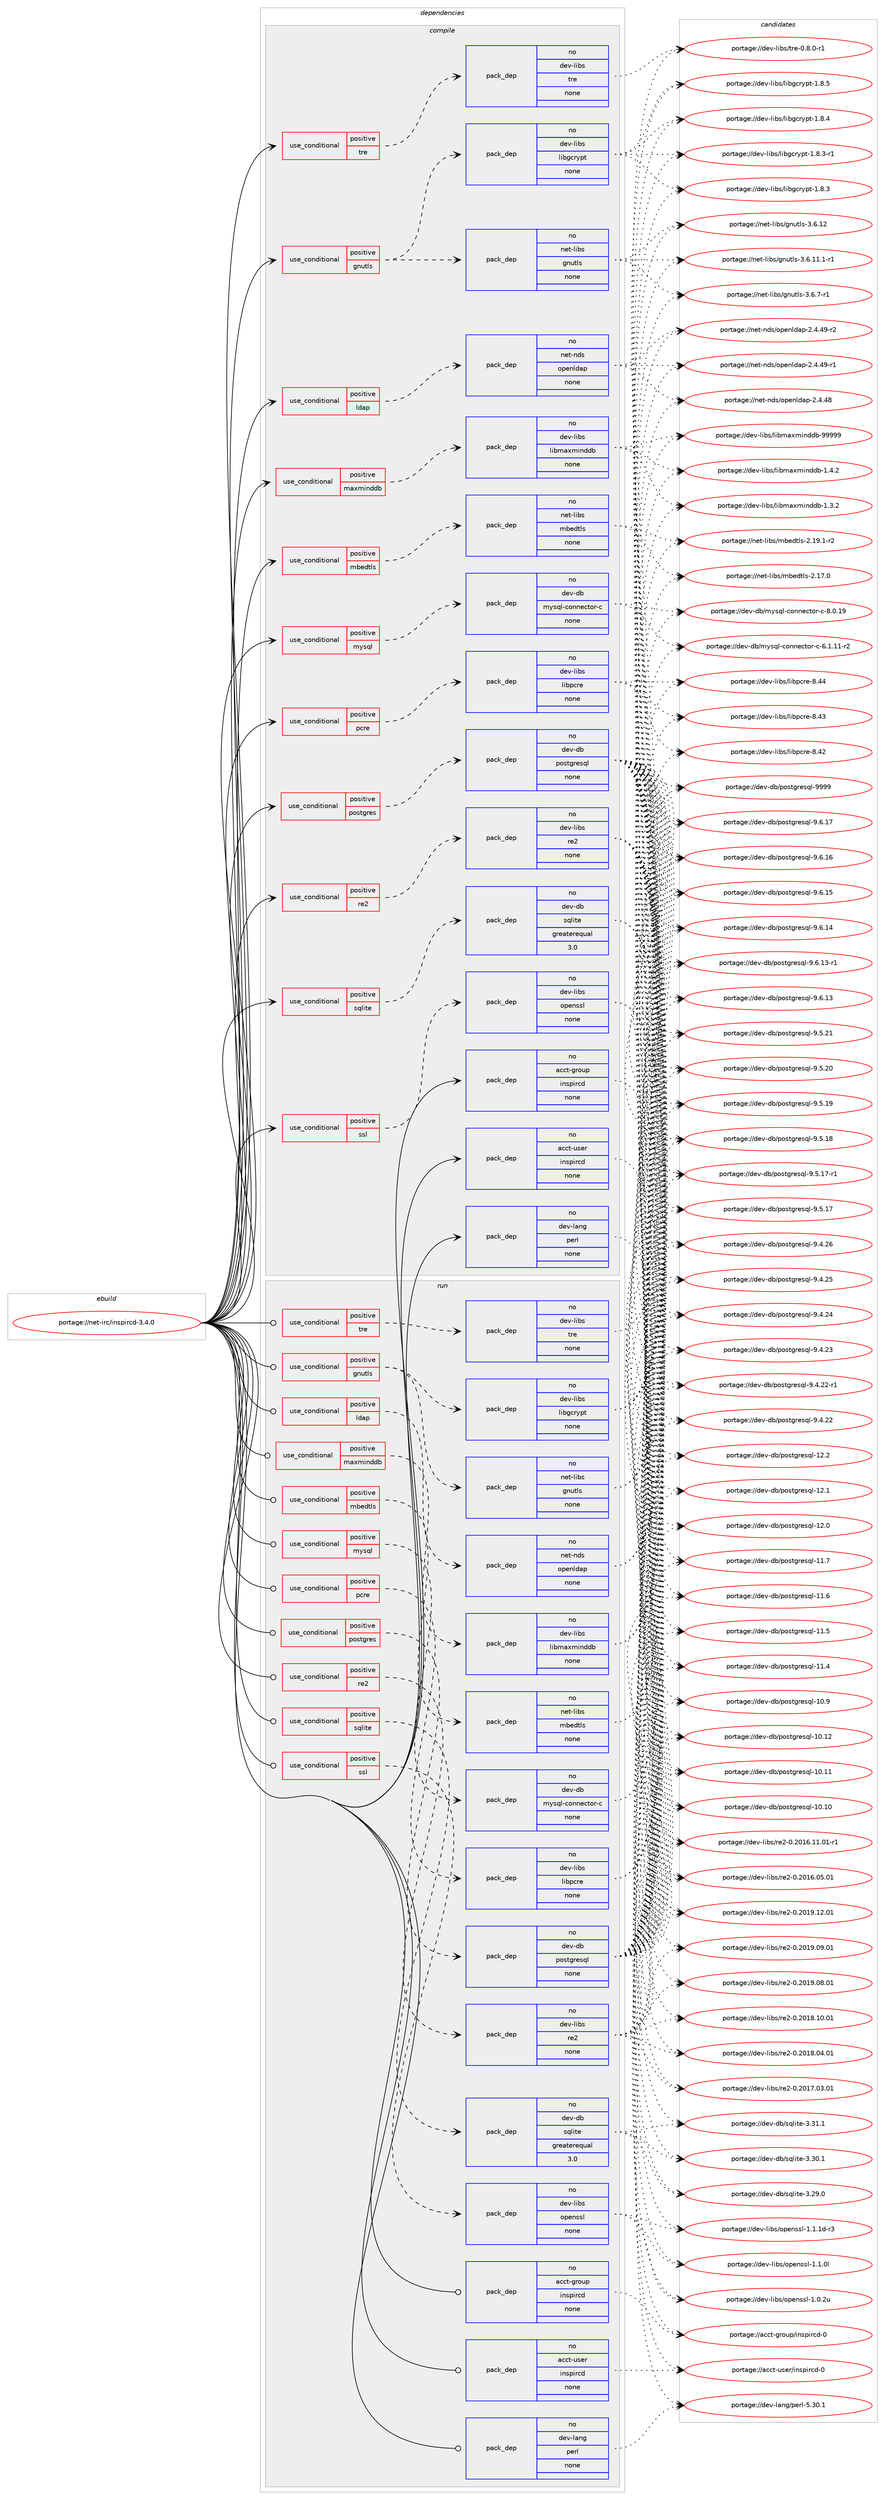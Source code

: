 digraph prolog {

# *************
# Graph options
# *************

newrank=true;
concentrate=true;
compound=true;
graph [rankdir=LR,fontname=Helvetica,fontsize=10,ranksep=1.5];#, ranksep=2.5, nodesep=0.2];
edge  [arrowhead=vee];
node  [fontname=Helvetica,fontsize=10];

# **********
# The ebuild
# **********

subgraph cluster_leftcol {
color=gray;
rank=same;
label=<<i>ebuild</i>>;
id [label="portage://net-irc/inspircd-3.4.0", color=red, width=4, href="../net-irc/inspircd-3.4.0.svg"];
}

# ****************
# The dependencies
# ****************

subgraph cluster_midcol {
color=gray;
label=<<i>dependencies</i>>;
subgraph cluster_compile {
fillcolor="#eeeeee";
style=filled;
label=<<i>compile</i>>;
subgraph cond4245 {
dependency24601 [label=<<TABLE BORDER="0" CELLBORDER="1" CELLSPACING="0" CELLPADDING="4"><TR><TD ROWSPAN="3" CELLPADDING="10">use_conditional</TD></TR><TR><TD>positive</TD></TR><TR><TD>gnutls</TD></TR></TABLE>>, shape=none, color=red];
subgraph pack19971 {
dependency24602 [label=<<TABLE BORDER="0" CELLBORDER="1" CELLSPACING="0" CELLPADDING="4" WIDTH="220"><TR><TD ROWSPAN="6" CELLPADDING="30">pack_dep</TD></TR><TR><TD WIDTH="110">no</TD></TR><TR><TD>net-libs</TD></TR><TR><TD>gnutls</TD></TR><TR><TD>none</TD></TR><TR><TD></TD></TR></TABLE>>, shape=none, color=blue];
}
dependency24601:e -> dependency24602:w [weight=20,style="dashed",arrowhead="vee"];
subgraph pack19972 {
dependency24603 [label=<<TABLE BORDER="0" CELLBORDER="1" CELLSPACING="0" CELLPADDING="4" WIDTH="220"><TR><TD ROWSPAN="6" CELLPADDING="30">pack_dep</TD></TR><TR><TD WIDTH="110">no</TD></TR><TR><TD>dev-libs</TD></TR><TR><TD>libgcrypt</TD></TR><TR><TD>none</TD></TR><TR><TD></TD></TR></TABLE>>, shape=none, color=blue];
}
dependency24601:e -> dependency24603:w [weight=20,style="dashed",arrowhead="vee"];
}
id:e -> dependency24601:w [weight=20,style="solid",arrowhead="vee"];
subgraph cond4246 {
dependency24604 [label=<<TABLE BORDER="0" CELLBORDER="1" CELLSPACING="0" CELLPADDING="4"><TR><TD ROWSPAN="3" CELLPADDING="10">use_conditional</TD></TR><TR><TD>positive</TD></TR><TR><TD>ldap</TD></TR></TABLE>>, shape=none, color=red];
subgraph pack19973 {
dependency24605 [label=<<TABLE BORDER="0" CELLBORDER="1" CELLSPACING="0" CELLPADDING="4" WIDTH="220"><TR><TD ROWSPAN="6" CELLPADDING="30">pack_dep</TD></TR><TR><TD WIDTH="110">no</TD></TR><TR><TD>net-nds</TD></TR><TR><TD>openldap</TD></TR><TR><TD>none</TD></TR><TR><TD></TD></TR></TABLE>>, shape=none, color=blue];
}
dependency24604:e -> dependency24605:w [weight=20,style="dashed",arrowhead="vee"];
}
id:e -> dependency24604:w [weight=20,style="solid",arrowhead="vee"];
subgraph cond4247 {
dependency24606 [label=<<TABLE BORDER="0" CELLBORDER="1" CELLSPACING="0" CELLPADDING="4"><TR><TD ROWSPAN="3" CELLPADDING="10">use_conditional</TD></TR><TR><TD>positive</TD></TR><TR><TD>maxminddb</TD></TR></TABLE>>, shape=none, color=red];
subgraph pack19974 {
dependency24607 [label=<<TABLE BORDER="0" CELLBORDER="1" CELLSPACING="0" CELLPADDING="4" WIDTH="220"><TR><TD ROWSPAN="6" CELLPADDING="30">pack_dep</TD></TR><TR><TD WIDTH="110">no</TD></TR><TR><TD>dev-libs</TD></TR><TR><TD>libmaxminddb</TD></TR><TR><TD>none</TD></TR><TR><TD></TD></TR></TABLE>>, shape=none, color=blue];
}
dependency24606:e -> dependency24607:w [weight=20,style="dashed",arrowhead="vee"];
}
id:e -> dependency24606:w [weight=20,style="solid",arrowhead="vee"];
subgraph cond4248 {
dependency24608 [label=<<TABLE BORDER="0" CELLBORDER="1" CELLSPACING="0" CELLPADDING="4"><TR><TD ROWSPAN="3" CELLPADDING="10">use_conditional</TD></TR><TR><TD>positive</TD></TR><TR><TD>mbedtls</TD></TR></TABLE>>, shape=none, color=red];
subgraph pack19975 {
dependency24609 [label=<<TABLE BORDER="0" CELLBORDER="1" CELLSPACING="0" CELLPADDING="4" WIDTH="220"><TR><TD ROWSPAN="6" CELLPADDING="30">pack_dep</TD></TR><TR><TD WIDTH="110">no</TD></TR><TR><TD>net-libs</TD></TR><TR><TD>mbedtls</TD></TR><TR><TD>none</TD></TR><TR><TD></TD></TR></TABLE>>, shape=none, color=blue];
}
dependency24608:e -> dependency24609:w [weight=20,style="dashed",arrowhead="vee"];
}
id:e -> dependency24608:w [weight=20,style="solid",arrowhead="vee"];
subgraph cond4249 {
dependency24610 [label=<<TABLE BORDER="0" CELLBORDER="1" CELLSPACING="0" CELLPADDING="4"><TR><TD ROWSPAN="3" CELLPADDING="10">use_conditional</TD></TR><TR><TD>positive</TD></TR><TR><TD>mysql</TD></TR></TABLE>>, shape=none, color=red];
subgraph pack19976 {
dependency24611 [label=<<TABLE BORDER="0" CELLBORDER="1" CELLSPACING="0" CELLPADDING="4" WIDTH="220"><TR><TD ROWSPAN="6" CELLPADDING="30">pack_dep</TD></TR><TR><TD WIDTH="110">no</TD></TR><TR><TD>dev-db</TD></TR><TR><TD>mysql-connector-c</TD></TR><TR><TD>none</TD></TR><TR><TD></TD></TR></TABLE>>, shape=none, color=blue];
}
dependency24610:e -> dependency24611:w [weight=20,style="dashed",arrowhead="vee"];
}
id:e -> dependency24610:w [weight=20,style="solid",arrowhead="vee"];
subgraph cond4250 {
dependency24612 [label=<<TABLE BORDER="0" CELLBORDER="1" CELLSPACING="0" CELLPADDING="4"><TR><TD ROWSPAN="3" CELLPADDING="10">use_conditional</TD></TR><TR><TD>positive</TD></TR><TR><TD>pcre</TD></TR></TABLE>>, shape=none, color=red];
subgraph pack19977 {
dependency24613 [label=<<TABLE BORDER="0" CELLBORDER="1" CELLSPACING="0" CELLPADDING="4" WIDTH="220"><TR><TD ROWSPAN="6" CELLPADDING="30">pack_dep</TD></TR><TR><TD WIDTH="110">no</TD></TR><TR><TD>dev-libs</TD></TR><TR><TD>libpcre</TD></TR><TR><TD>none</TD></TR><TR><TD></TD></TR></TABLE>>, shape=none, color=blue];
}
dependency24612:e -> dependency24613:w [weight=20,style="dashed",arrowhead="vee"];
}
id:e -> dependency24612:w [weight=20,style="solid",arrowhead="vee"];
subgraph cond4251 {
dependency24614 [label=<<TABLE BORDER="0" CELLBORDER="1" CELLSPACING="0" CELLPADDING="4"><TR><TD ROWSPAN="3" CELLPADDING="10">use_conditional</TD></TR><TR><TD>positive</TD></TR><TR><TD>postgres</TD></TR></TABLE>>, shape=none, color=red];
subgraph pack19978 {
dependency24615 [label=<<TABLE BORDER="0" CELLBORDER="1" CELLSPACING="0" CELLPADDING="4" WIDTH="220"><TR><TD ROWSPAN="6" CELLPADDING="30">pack_dep</TD></TR><TR><TD WIDTH="110">no</TD></TR><TR><TD>dev-db</TD></TR><TR><TD>postgresql</TD></TR><TR><TD>none</TD></TR><TR><TD></TD></TR></TABLE>>, shape=none, color=blue];
}
dependency24614:e -> dependency24615:w [weight=20,style="dashed",arrowhead="vee"];
}
id:e -> dependency24614:w [weight=20,style="solid",arrowhead="vee"];
subgraph cond4252 {
dependency24616 [label=<<TABLE BORDER="0" CELLBORDER="1" CELLSPACING="0" CELLPADDING="4"><TR><TD ROWSPAN="3" CELLPADDING="10">use_conditional</TD></TR><TR><TD>positive</TD></TR><TR><TD>re2</TD></TR></TABLE>>, shape=none, color=red];
subgraph pack19979 {
dependency24617 [label=<<TABLE BORDER="0" CELLBORDER="1" CELLSPACING="0" CELLPADDING="4" WIDTH="220"><TR><TD ROWSPAN="6" CELLPADDING="30">pack_dep</TD></TR><TR><TD WIDTH="110">no</TD></TR><TR><TD>dev-libs</TD></TR><TR><TD>re2</TD></TR><TR><TD>none</TD></TR><TR><TD></TD></TR></TABLE>>, shape=none, color=blue];
}
dependency24616:e -> dependency24617:w [weight=20,style="dashed",arrowhead="vee"];
}
id:e -> dependency24616:w [weight=20,style="solid",arrowhead="vee"];
subgraph cond4253 {
dependency24618 [label=<<TABLE BORDER="0" CELLBORDER="1" CELLSPACING="0" CELLPADDING="4"><TR><TD ROWSPAN="3" CELLPADDING="10">use_conditional</TD></TR><TR><TD>positive</TD></TR><TR><TD>sqlite</TD></TR></TABLE>>, shape=none, color=red];
subgraph pack19980 {
dependency24619 [label=<<TABLE BORDER="0" CELLBORDER="1" CELLSPACING="0" CELLPADDING="4" WIDTH="220"><TR><TD ROWSPAN="6" CELLPADDING="30">pack_dep</TD></TR><TR><TD WIDTH="110">no</TD></TR><TR><TD>dev-db</TD></TR><TR><TD>sqlite</TD></TR><TR><TD>greaterequal</TD></TR><TR><TD>3.0</TD></TR></TABLE>>, shape=none, color=blue];
}
dependency24618:e -> dependency24619:w [weight=20,style="dashed",arrowhead="vee"];
}
id:e -> dependency24618:w [weight=20,style="solid",arrowhead="vee"];
subgraph cond4254 {
dependency24620 [label=<<TABLE BORDER="0" CELLBORDER="1" CELLSPACING="0" CELLPADDING="4"><TR><TD ROWSPAN="3" CELLPADDING="10">use_conditional</TD></TR><TR><TD>positive</TD></TR><TR><TD>ssl</TD></TR></TABLE>>, shape=none, color=red];
subgraph pack19981 {
dependency24621 [label=<<TABLE BORDER="0" CELLBORDER="1" CELLSPACING="0" CELLPADDING="4" WIDTH="220"><TR><TD ROWSPAN="6" CELLPADDING="30">pack_dep</TD></TR><TR><TD WIDTH="110">no</TD></TR><TR><TD>dev-libs</TD></TR><TR><TD>openssl</TD></TR><TR><TD>none</TD></TR><TR><TD></TD></TR></TABLE>>, shape=none, color=blue];
}
dependency24620:e -> dependency24621:w [weight=20,style="dashed",arrowhead="vee"];
}
id:e -> dependency24620:w [weight=20,style="solid",arrowhead="vee"];
subgraph cond4255 {
dependency24622 [label=<<TABLE BORDER="0" CELLBORDER="1" CELLSPACING="0" CELLPADDING="4"><TR><TD ROWSPAN="3" CELLPADDING="10">use_conditional</TD></TR><TR><TD>positive</TD></TR><TR><TD>tre</TD></TR></TABLE>>, shape=none, color=red];
subgraph pack19982 {
dependency24623 [label=<<TABLE BORDER="0" CELLBORDER="1" CELLSPACING="0" CELLPADDING="4" WIDTH="220"><TR><TD ROWSPAN="6" CELLPADDING="30">pack_dep</TD></TR><TR><TD WIDTH="110">no</TD></TR><TR><TD>dev-libs</TD></TR><TR><TD>tre</TD></TR><TR><TD>none</TD></TR><TR><TD></TD></TR></TABLE>>, shape=none, color=blue];
}
dependency24622:e -> dependency24623:w [weight=20,style="dashed",arrowhead="vee"];
}
id:e -> dependency24622:w [weight=20,style="solid",arrowhead="vee"];
subgraph pack19983 {
dependency24624 [label=<<TABLE BORDER="0" CELLBORDER="1" CELLSPACING="0" CELLPADDING="4" WIDTH="220"><TR><TD ROWSPAN="6" CELLPADDING="30">pack_dep</TD></TR><TR><TD WIDTH="110">no</TD></TR><TR><TD>acct-group</TD></TR><TR><TD>inspircd</TD></TR><TR><TD>none</TD></TR><TR><TD></TD></TR></TABLE>>, shape=none, color=blue];
}
id:e -> dependency24624:w [weight=20,style="solid",arrowhead="vee"];
subgraph pack19984 {
dependency24625 [label=<<TABLE BORDER="0" CELLBORDER="1" CELLSPACING="0" CELLPADDING="4" WIDTH="220"><TR><TD ROWSPAN="6" CELLPADDING="30">pack_dep</TD></TR><TR><TD WIDTH="110">no</TD></TR><TR><TD>acct-user</TD></TR><TR><TD>inspircd</TD></TR><TR><TD>none</TD></TR><TR><TD></TD></TR></TABLE>>, shape=none, color=blue];
}
id:e -> dependency24625:w [weight=20,style="solid",arrowhead="vee"];
subgraph pack19985 {
dependency24626 [label=<<TABLE BORDER="0" CELLBORDER="1" CELLSPACING="0" CELLPADDING="4" WIDTH="220"><TR><TD ROWSPAN="6" CELLPADDING="30">pack_dep</TD></TR><TR><TD WIDTH="110">no</TD></TR><TR><TD>dev-lang</TD></TR><TR><TD>perl</TD></TR><TR><TD>none</TD></TR><TR><TD></TD></TR></TABLE>>, shape=none, color=blue];
}
id:e -> dependency24626:w [weight=20,style="solid",arrowhead="vee"];
}
subgraph cluster_compileandrun {
fillcolor="#eeeeee";
style=filled;
label=<<i>compile and run</i>>;
}
subgraph cluster_run {
fillcolor="#eeeeee";
style=filled;
label=<<i>run</i>>;
subgraph cond4256 {
dependency24627 [label=<<TABLE BORDER="0" CELLBORDER="1" CELLSPACING="0" CELLPADDING="4"><TR><TD ROWSPAN="3" CELLPADDING="10">use_conditional</TD></TR><TR><TD>positive</TD></TR><TR><TD>gnutls</TD></TR></TABLE>>, shape=none, color=red];
subgraph pack19986 {
dependency24628 [label=<<TABLE BORDER="0" CELLBORDER="1" CELLSPACING="0" CELLPADDING="4" WIDTH="220"><TR><TD ROWSPAN="6" CELLPADDING="30">pack_dep</TD></TR><TR><TD WIDTH="110">no</TD></TR><TR><TD>net-libs</TD></TR><TR><TD>gnutls</TD></TR><TR><TD>none</TD></TR><TR><TD></TD></TR></TABLE>>, shape=none, color=blue];
}
dependency24627:e -> dependency24628:w [weight=20,style="dashed",arrowhead="vee"];
subgraph pack19987 {
dependency24629 [label=<<TABLE BORDER="0" CELLBORDER="1" CELLSPACING="0" CELLPADDING="4" WIDTH="220"><TR><TD ROWSPAN="6" CELLPADDING="30">pack_dep</TD></TR><TR><TD WIDTH="110">no</TD></TR><TR><TD>dev-libs</TD></TR><TR><TD>libgcrypt</TD></TR><TR><TD>none</TD></TR><TR><TD></TD></TR></TABLE>>, shape=none, color=blue];
}
dependency24627:e -> dependency24629:w [weight=20,style="dashed",arrowhead="vee"];
}
id:e -> dependency24627:w [weight=20,style="solid",arrowhead="odot"];
subgraph cond4257 {
dependency24630 [label=<<TABLE BORDER="0" CELLBORDER="1" CELLSPACING="0" CELLPADDING="4"><TR><TD ROWSPAN="3" CELLPADDING="10">use_conditional</TD></TR><TR><TD>positive</TD></TR><TR><TD>ldap</TD></TR></TABLE>>, shape=none, color=red];
subgraph pack19988 {
dependency24631 [label=<<TABLE BORDER="0" CELLBORDER="1" CELLSPACING="0" CELLPADDING="4" WIDTH="220"><TR><TD ROWSPAN="6" CELLPADDING="30">pack_dep</TD></TR><TR><TD WIDTH="110">no</TD></TR><TR><TD>net-nds</TD></TR><TR><TD>openldap</TD></TR><TR><TD>none</TD></TR><TR><TD></TD></TR></TABLE>>, shape=none, color=blue];
}
dependency24630:e -> dependency24631:w [weight=20,style="dashed",arrowhead="vee"];
}
id:e -> dependency24630:w [weight=20,style="solid",arrowhead="odot"];
subgraph cond4258 {
dependency24632 [label=<<TABLE BORDER="0" CELLBORDER="1" CELLSPACING="0" CELLPADDING="4"><TR><TD ROWSPAN="3" CELLPADDING="10">use_conditional</TD></TR><TR><TD>positive</TD></TR><TR><TD>maxminddb</TD></TR></TABLE>>, shape=none, color=red];
subgraph pack19989 {
dependency24633 [label=<<TABLE BORDER="0" CELLBORDER="1" CELLSPACING="0" CELLPADDING="4" WIDTH="220"><TR><TD ROWSPAN="6" CELLPADDING="30">pack_dep</TD></TR><TR><TD WIDTH="110">no</TD></TR><TR><TD>dev-libs</TD></TR><TR><TD>libmaxminddb</TD></TR><TR><TD>none</TD></TR><TR><TD></TD></TR></TABLE>>, shape=none, color=blue];
}
dependency24632:e -> dependency24633:w [weight=20,style="dashed",arrowhead="vee"];
}
id:e -> dependency24632:w [weight=20,style="solid",arrowhead="odot"];
subgraph cond4259 {
dependency24634 [label=<<TABLE BORDER="0" CELLBORDER="1" CELLSPACING="0" CELLPADDING="4"><TR><TD ROWSPAN="3" CELLPADDING="10">use_conditional</TD></TR><TR><TD>positive</TD></TR><TR><TD>mbedtls</TD></TR></TABLE>>, shape=none, color=red];
subgraph pack19990 {
dependency24635 [label=<<TABLE BORDER="0" CELLBORDER="1" CELLSPACING="0" CELLPADDING="4" WIDTH="220"><TR><TD ROWSPAN="6" CELLPADDING="30">pack_dep</TD></TR><TR><TD WIDTH="110">no</TD></TR><TR><TD>net-libs</TD></TR><TR><TD>mbedtls</TD></TR><TR><TD>none</TD></TR><TR><TD></TD></TR></TABLE>>, shape=none, color=blue];
}
dependency24634:e -> dependency24635:w [weight=20,style="dashed",arrowhead="vee"];
}
id:e -> dependency24634:w [weight=20,style="solid",arrowhead="odot"];
subgraph cond4260 {
dependency24636 [label=<<TABLE BORDER="0" CELLBORDER="1" CELLSPACING="0" CELLPADDING="4"><TR><TD ROWSPAN="3" CELLPADDING="10">use_conditional</TD></TR><TR><TD>positive</TD></TR><TR><TD>mysql</TD></TR></TABLE>>, shape=none, color=red];
subgraph pack19991 {
dependency24637 [label=<<TABLE BORDER="0" CELLBORDER="1" CELLSPACING="0" CELLPADDING="4" WIDTH="220"><TR><TD ROWSPAN="6" CELLPADDING="30">pack_dep</TD></TR><TR><TD WIDTH="110">no</TD></TR><TR><TD>dev-db</TD></TR><TR><TD>mysql-connector-c</TD></TR><TR><TD>none</TD></TR><TR><TD></TD></TR></TABLE>>, shape=none, color=blue];
}
dependency24636:e -> dependency24637:w [weight=20,style="dashed",arrowhead="vee"];
}
id:e -> dependency24636:w [weight=20,style="solid",arrowhead="odot"];
subgraph cond4261 {
dependency24638 [label=<<TABLE BORDER="0" CELLBORDER="1" CELLSPACING="0" CELLPADDING="4"><TR><TD ROWSPAN="3" CELLPADDING="10">use_conditional</TD></TR><TR><TD>positive</TD></TR><TR><TD>pcre</TD></TR></TABLE>>, shape=none, color=red];
subgraph pack19992 {
dependency24639 [label=<<TABLE BORDER="0" CELLBORDER="1" CELLSPACING="0" CELLPADDING="4" WIDTH="220"><TR><TD ROWSPAN="6" CELLPADDING="30">pack_dep</TD></TR><TR><TD WIDTH="110">no</TD></TR><TR><TD>dev-libs</TD></TR><TR><TD>libpcre</TD></TR><TR><TD>none</TD></TR><TR><TD></TD></TR></TABLE>>, shape=none, color=blue];
}
dependency24638:e -> dependency24639:w [weight=20,style="dashed",arrowhead="vee"];
}
id:e -> dependency24638:w [weight=20,style="solid",arrowhead="odot"];
subgraph cond4262 {
dependency24640 [label=<<TABLE BORDER="0" CELLBORDER="1" CELLSPACING="0" CELLPADDING="4"><TR><TD ROWSPAN="3" CELLPADDING="10">use_conditional</TD></TR><TR><TD>positive</TD></TR><TR><TD>postgres</TD></TR></TABLE>>, shape=none, color=red];
subgraph pack19993 {
dependency24641 [label=<<TABLE BORDER="0" CELLBORDER="1" CELLSPACING="0" CELLPADDING="4" WIDTH="220"><TR><TD ROWSPAN="6" CELLPADDING="30">pack_dep</TD></TR><TR><TD WIDTH="110">no</TD></TR><TR><TD>dev-db</TD></TR><TR><TD>postgresql</TD></TR><TR><TD>none</TD></TR><TR><TD></TD></TR></TABLE>>, shape=none, color=blue];
}
dependency24640:e -> dependency24641:w [weight=20,style="dashed",arrowhead="vee"];
}
id:e -> dependency24640:w [weight=20,style="solid",arrowhead="odot"];
subgraph cond4263 {
dependency24642 [label=<<TABLE BORDER="0" CELLBORDER="1" CELLSPACING="0" CELLPADDING="4"><TR><TD ROWSPAN="3" CELLPADDING="10">use_conditional</TD></TR><TR><TD>positive</TD></TR><TR><TD>re2</TD></TR></TABLE>>, shape=none, color=red];
subgraph pack19994 {
dependency24643 [label=<<TABLE BORDER="0" CELLBORDER="1" CELLSPACING="0" CELLPADDING="4" WIDTH="220"><TR><TD ROWSPAN="6" CELLPADDING="30">pack_dep</TD></TR><TR><TD WIDTH="110">no</TD></TR><TR><TD>dev-libs</TD></TR><TR><TD>re2</TD></TR><TR><TD>none</TD></TR><TR><TD></TD></TR></TABLE>>, shape=none, color=blue];
}
dependency24642:e -> dependency24643:w [weight=20,style="dashed",arrowhead="vee"];
}
id:e -> dependency24642:w [weight=20,style="solid",arrowhead="odot"];
subgraph cond4264 {
dependency24644 [label=<<TABLE BORDER="0" CELLBORDER="1" CELLSPACING="0" CELLPADDING="4"><TR><TD ROWSPAN="3" CELLPADDING="10">use_conditional</TD></TR><TR><TD>positive</TD></TR><TR><TD>sqlite</TD></TR></TABLE>>, shape=none, color=red];
subgraph pack19995 {
dependency24645 [label=<<TABLE BORDER="0" CELLBORDER="1" CELLSPACING="0" CELLPADDING="4" WIDTH="220"><TR><TD ROWSPAN="6" CELLPADDING="30">pack_dep</TD></TR><TR><TD WIDTH="110">no</TD></TR><TR><TD>dev-db</TD></TR><TR><TD>sqlite</TD></TR><TR><TD>greaterequal</TD></TR><TR><TD>3.0</TD></TR></TABLE>>, shape=none, color=blue];
}
dependency24644:e -> dependency24645:w [weight=20,style="dashed",arrowhead="vee"];
}
id:e -> dependency24644:w [weight=20,style="solid",arrowhead="odot"];
subgraph cond4265 {
dependency24646 [label=<<TABLE BORDER="0" CELLBORDER="1" CELLSPACING="0" CELLPADDING="4"><TR><TD ROWSPAN="3" CELLPADDING="10">use_conditional</TD></TR><TR><TD>positive</TD></TR><TR><TD>ssl</TD></TR></TABLE>>, shape=none, color=red];
subgraph pack19996 {
dependency24647 [label=<<TABLE BORDER="0" CELLBORDER="1" CELLSPACING="0" CELLPADDING="4" WIDTH="220"><TR><TD ROWSPAN="6" CELLPADDING="30">pack_dep</TD></TR><TR><TD WIDTH="110">no</TD></TR><TR><TD>dev-libs</TD></TR><TR><TD>openssl</TD></TR><TR><TD>none</TD></TR><TR><TD></TD></TR></TABLE>>, shape=none, color=blue];
}
dependency24646:e -> dependency24647:w [weight=20,style="dashed",arrowhead="vee"];
}
id:e -> dependency24646:w [weight=20,style="solid",arrowhead="odot"];
subgraph cond4266 {
dependency24648 [label=<<TABLE BORDER="0" CELLBORDER="1" CELLSPACING="0" CELLPADDING="4"><TR><TD ROWSPAN="3" CELLPADDING="10">use_conditional</TD></TR><TR><TD>positive</TD></TR><TR><TD>tre</TD></TR></TABLE>>, shape=none, color=red];
subgraph pack19997 {
dependency24649 [label=<<TABLE BORDER="0" CELLBORDER="1" CELLSPACING="0" CELLPADDING="4" WIDTH="220"><TR><TD ROWSPAN="6" CELLPADDING="30">pack_dep</TD></TR><TR><TD WIDTH="110">no</TD></TR><TR><TD>dev-libs</TD></TR><TR><TD>tre</TD></TR><TR><TD>none</TD></TR><TR><TD></TD></TR></TABLE>>, shape=none, color=blue];
}
dependency24648:e -> dependency24649:w [weight=20,style="dashed",arrowhead="vee"];
}
id:e -> dependency24648:w [weight=20,style="solid",arrowhead="odot"];
subgraph pack19998 {
dependency24650 [label=<<TABLE BORDER="0" CELLBORDER="1" CELLSPACING="0" CELLPADDING="4" WIDTH="220"><TR><TD ROWSPAN="6" CELLPADDING="30">pack_dep</TD></TR><TR><TD WIDTH="110">no</TD></TR><TR><TD>acct-group</TD></TR><TR><TD>inspircd</TD></TR><TR><TD>none</TD></TR><TR><TD></TD></TR></TABLE>>, shape=none, color=blue];
}
id:e -> dependency24650:w [weight=20,style="solid",arrowhead="odot"];
subgraph pack19999 {
dependency24651 [label=<<TABLE BORDER="0" CELLBORDER="1" CELLSPACING="0" CELLPADDING="4" WIDTH="220"><TR><TD ROWSPAN="6" CELLPADDING="30">pack_dep</TD></TR><TR><TD WIDTH="110">no</TD></TR><TR><TD>acct-user</TD></TR><TR><TD>inspircd</TD></TR><TR><TD>none</TD></TR><TR><TD></TD></TR></TABLE>>, shape=none, color=blue];
}
id:e -> dependency24651:w [weight=20,style="solid",arrowhead="odot"];
subgraph pack20000 {
dependency24652 [label=<<TABLE BORDER="0" CELLBORDER="1" CELLSPACING="0" CELLPADDING="4" WIDTH="220"><TR><TD ROWSPAN="6" CELLPADDING="30">pack_dep</TD></TR><TR><TD WIDTH="110">no</TD></TR><TR><TD>dev-lang</TD></TR><TR><TD>perl</TD></TR><TR><TD>none</TD></TR><TR><TD></TD></TR></TABLE>>, shape=none, color=blue];
}
id:e -> dependency24652:w [weight=20,style="solid",arrowhead="odot"];
}
}

# **************
# The candidates
# **************

subgraph cluster_choices {
rank=same;
color=gray;
label=<<i>candidates</i>>;

subgraph choice19971 {
color=black;
nodesep=1;
choice1101011164510810598115471031101171161081154551465446554511449 [label="portage://net-libs/gnutls-3.6.7-r1", color=red, width=4,href="../net-libs/gnutls-3.6.7-r1.svg"];
choice11010111645108105981154710311011711610811545514654464950 [label="portage://net-libs/gnutls-3.6.12", color=red, width=4,href="../net-libs/gnutls-3.6.12.svg"];
choice1101011164510810598115471031101171161081154551465446494946494511449 [label="portage://net-libs/gnutls-3.6.11.1-r1", color=red, width=4,href="../net-libs/gnutls-3.6.11.1-r1.svg"];
dependency24602:e -> choice1101011164510810598115471031101171161081154551465446554511449:w [style=dotted,weight="100"];
dependency24602:e -> choice11010111645108105981154710311011711610811545514654464950:w [style=dotted,weight="100"];
dependency24602:e -> choice1101011164510810598115471031101171161081154551465446494946494511449:w [style=dotted,weight="100"];
}
subgraph choice19972 {
color=black;
nodesep=1;
choice1001011184510810598115471081059810399114121112116454946564653 [label="portage://dev-libs/libgcrypt-1.8.5", color=red, width=4,href="../dev-libs/libgcrypt-1.8.5.svg"];
choice1001011184510810598115471081059810399114121112116454946564652 [label="portage://dev-libs/libgcrypt-1.8.4", color=red, width=4,href="../dev-libs/libgcrypt-1.8.4.svg"];
choice10010111845108105981154710810598103991141211121164549465646514511449 [label="portage://dev-libs/libgcrypt-1.8.3-r1", color=red, width=4,href="../dev-libs/libgcrypt-1.8.3-r1.svg"];
choice1001011184510810598115471081059810399114121112116454946564651 [label="portage://dev-libs/libgcrypt-1.8.3", color=red, width=4,href="../dev-libs/libgcrypt-1.8.3.svg"];
dependency24603:e -> choice1001011184510810598115471081059810399114121112116454946564653:w [style=dotted,weight="100"];
dependency24603:e -> choice1001011184510810598115471081059810399114121112116454946564652:w [style=dotted,weight="100"];
dependency24603:e -> choice10010111845108105981154710810598103991141211121164549465646514511449:w [style=dotted,weight="100"];
dependency24603:e -> choice1001011184510810598115471081059810399114121112116454946564651:w [style=dotted,weight="100"];
}
subgraph choice19973 {
color=black;
nodesep=1;
choice110101116451101001154711111210111010810097112455046524652574511450 [label="portage://net-nds/openldap-2.4.49-r2", color=red, width=4,href="../net-nds/openldap-2.4.49-r2.svg"];
choice110101116451101001154711111210111010810097112455046524652574511449 [label="portage://net-nds/openldap-2.4.49-r1", color=red, width=4,href="../net-nds/openldap-2.4.49-r1.svg"];
choice11010111645110100115471111121011101081009711245504652465256 [label="portage://net-nds/openldap-2.4.48", color=red, width=4,href="../net-nds/openldap-2.4.48.svg"];
dependency24605:e -> choice110101116451101001154711111210111010810097112455046524652574511450:w [style=dotted,weight="100"];
dependency24605:e -> choice110101116451101001154711111210111010810097112455046524652574511449:w [style=dotted,weight="100"];
dependency24605:e -> choice11010111645110100115471111121011101081009711245504652465256:w [style=dotted,weight="100"];
}
subgraph choice19974 {
color=black;
nodesep=1;
choice100101118451081059811547108105981099712010910511010010098455757575757 [label="portage://dev-libs/libmaxminddb-99999", color=red, width=4,href="../dev-libs/libmaxminddb-99999.svg"];
choice100101118451081059811547108105981099712010910511010010098454946524650 [label="portage://dev-libs/libmaxminddb-1.4.2", color=red, width=4,href="../dev-libs/libmaxminddb-1.4.2.svg"];
choice100101118451081059811547108105981099712010910511010010098454946514650 [label="portage://dev-libs/libmaxminddb-1.3.2", color=red, width=4,href="../dev-libs/libmaxminddb-1.3.2.svg"];
dependency24607:e -> choice100101118451081059811547108105981099712010910511010010098455757575757:w [style=dotted,weight="100"];
dependency24607:e -> choice100101118451081059811547108105981099712010910511010010098454946524650:w [style=dotted,weight="100"];
dependency24607:e -> choice100101118451081059811547108105981099712010910511010010098454946514650:w [style=dotted,weight="100"];
}
subgraph choice19975 {
color=black;
nodesep=1;
choice11010111645108105981154710998101100116108115455046495746494511450 [label="portage://net-libs/mbedtls-2.19.1-r2", color=red, width=4,href="../net-libs/mbedtls-2.19.1-r2.svg"];
choice1101011164510810598115471099810110011610811545504649554648 [label="portage://net-libs/mbedtls-2.17.0", color=red, width=4,href="../net-libs/mbedtls-2.17.0.svg"];
dependency24609:e -> choice11010111645108105981154710998101100116108115455046495746494511450:w [style=dotted,weight="100"];
dependency24609:e -> choice1101011164510810598115471099810110011610811545504649554648:w [style=dotted,weight="100"];
}
subgraph choice19976 {
color=black;
nodesep=1;
choice100101118451009847109121115113108459911111011010199116111114459945564648464957 [label="portage://dev-db/mysql-connector-c-8.0.19", color=red, width=4,href="../dev-db/mysql-connector-c-8.0.19.svg"];
choice1001011184510098471091211151131084599111110110101991161111144599455446494649494511450 [label="portage://dev-db/mysql-connector-c-6.1.11-r2", color=red, width=4,href="../dev-db/mysql-connector-c-6.1.11-r2.svg"];
dependency24611:e -> choice100101118451009847109121115113108459911111011010199116111114459945564648464957:w [style=dotted,weight="100"];
dependency24611:e -> choice1001011184510098471091211151131084599111110110101991161111144599455446494649494511450:w [style=dotted,weight="100"];
}
subgraph choice19977 {
color=black;
nodesep=1;
choice10010111845108105981154710810598112991141014556465252 [label="portage://dev-libs/libpcre-8.44", color=red, width=4,href="../dev-libs/libpcre-8.44.svg"];
choice10010111845108105981154710810598112991141014556465251 [label="portage://dev-libs/libpcre-8.43", color=red, width=4,href="../dev-libs/libpcre-8.43.svg"];
choice10010111845108105981154710810598112991141014556465250 [label="portage://dev-libs/libpcre-8.42", color=red, width=4,href="../dev-libs/libpcre-8.42.svg"];
dependency24613:e -> choice10010111845108105981154710810598112991141014556465252:w [style=dotted,weight="100"];
dependency24613:e -> choice10010111845108105981154710810598112991141014556465251:w [style=dotted,weight="100"];
dependency24613:e -> choice10010111845108105981154710810598112991141014556465250:w [style=dotted,weight="100"];
}
subgraph choice19978 {
color=black;
nodesep=1;
choice1001011184510098471121111151161031141011151131084557575757 [label="portage://dev-db/postgresql-9999", color=red, width=4,href="../dev-db/postgresql-9999.svg"];
choice10010111845100984711211111511610311410111511310845574654464955 [label="portage://dev-db/postgresql-9.6.17", color=red, width=4,href="../dev-db/postgresql-9.6.17.svg"];
choice10010111845100984711211111511610311410111511310845574654464954 [label="portage://dev-db/postgresql-9.6.16", color=red, width=4,href="../dev-db/postgresql-9.6.16.svg"];
choice10010111845100984711211111511610311410111511310845574654464953 [label="portage://dev-db/postgresql-9.6.15", color=red, width=4,href="../dev-db/postgresql-9.6.15.svg"];
choice10010111845100984711211111511610311410111511310845574654464952 [label="portage://dev-db/postgresql-9.6.14", color=red, width=4,href="../dev-db/postgresql-9.6.14.svg"];
choice100101118451009847112111115116103114101115113108455746544649514511449 [label="portage://dev-db/postgresql-9.6.13-r1", color=red, width=4,href="../dev-db/postgresql-9.6.13-r1.svg"];
choice10010111845100984711211111511610311410111511310845574654464951 [label="portage://dev-db/postgresql-9.6.13", color=red, width=4,href="../dev-db/postgresql-9.6.13.svg"];
choice10010111845100984711211111511610311410111511310845574653465049 [label="portage://dev-db/postgresql-9.5.21", color=red, width=4,href="../dev-db/postgresql-9.5.21.svg"];
choice10010111845100984711211111511610311410111511310845574653465048 [label="portage://dev-db/postgresql-9.5.20", color=red, width=4,href="../dev-db/postgresql-9.5.20.svg"];
choice10010111845100984711211111511610311410111511310845574653464957 [label="portage://dev-db/postgresql-9.5.19", color=red, width=4,href="../dev-db/postgresql-9.5.19.svg"];
choice10010111845100984711211111511610311410111511310845574653464956 [label="portage://dev-db/postgresql-9.5.18", color=red, width=4,href="../dev-db/postgresql-9.5.18.svg"];
choice100101118451009847112111115116103114101115113108455746534649554511449 [label="portage://dev-db/postgresql-9.5.17-r1", color=red, width=4,href="../dev-db/postgresql-9.5.17-r1.svg"];
choice10010111845100984711211111511610311410111511310845574653464955 [label="portage://dev-db/postgresql-9.5.17", color=red, width=4,href="../dev-db/postgresql-9.5.17.svg"];
choice10010111845100984711211111511610311410111511310845574652465054 [label="portage://dev-db/postgresql-9.4.26", color=red, width=4,href="../dev-db/postgresql-9.4.26.svg"];
choice10010111845100984711211111511610311410111511310845574652465053 [label="portage://dev-db/postgresql-9.4.25", color=red, width=4,href="../dev-db/postgresql-9.4.25.svg"];
choice10010111845100984711211111511610311410111511310845574652465052 [label="portage://dev-db/postgresql-9.4.24", color=red, width=4,href="../dev-db/postgresql-9.4.24.svg"];
choice10010111845100984711211111511610311410111511310845574652465051 [label="portage://dev-db/postgresql-9.4.23", color=red, width=4,href="../dev-db/postgresql-9.4.23.svg"];
choice100101118451009847112111115116103114101115113108455746524650504511449 [label="portage://dev-db/postgresql-9.4.22-r1", color=red, width=4,href="../dev-db/postgresql-9.4.22-r1.svg"];
choice10010111845100984711211111511610311410111511310845574652465050 [label="portage://dev-db/postgresql-9.4.22", color=red, width=4,href="../dev-db/postgresql-9.4.22.svg"];
choice1001011184510098471121111151161031141011151131084549504650 [label="portage://dev-db/postgresql-12.2", color=red, width=4,href="../dev-db/postgresql-12.2.svg"];
choice1001011184510098471121111151161031141011151131084549504649 [label="portage://dev-db/postgresql-12.1", color=red, width=4,href="../dev-db/postgresql-12.1.svg"];
choice1001011184510098471121111151161031141011151131084549504648 [label="portage://dev-db/postgresql-12.0", color=red, width=4,href="../dev-db/postgresql-12.0.svg"];
choice1001011184510098471121111151161031141011151131084549494655 [label="portage://dev-db/postgresql-11.7", color=red, width=4,href="../dev-db/postgresql-11.7.svg"];
choice1001011184510098471121111151161031141011151131084549494654 [label="portage://dev-db/postgresql-11.6", color=red, width=4,href="../dev-db/postgresql-11.6.svg"];
choice1001011184510098471121111151161031141011151131084549494653 [label="portage://dev-db/postgresql-11.5", color=red, width=4,href="../dev-db/postgresql-11.5.svg"];
choice1001011184510098471121111151161031141011151131084549494652 [label="portage://dev-db/postgresql-11.4", color=red, width=4,href="../dev-db/postgresql-11.4.svg"];
choice1001011184510098471121111151161031141011151131084549484657 [label="portage://dev-db/postgresql-10.9", color=red, width=4,href="../dev-db/postgresql-10.9.svg"];
choice100101118451009847112111115116103114101115113108454948464950 [label="portage://dev-db/postgresql-10.12", color=red, width=4,href="../dev-db/postgresql-10.12.svg"];
choice100101118451009847112111115116103114101115113108454948464949 [label="portage://dev-db/postgresql-10.11", color=red, width=4,href="../dev-db/postgresql-10.11.svg"];
choice100101118451009847112111115116103114101115113108454948464948 [label="portage://dev-db/postgresql-10.10", color=red, width=4,href="../dev-db/postgresql-10.10.svg"];
dependency24615:e -> choice1001011184510098471121111151161031141011151131084557575757:w [style=dotted,weight="100"];
dependency24615:e -> choice10010111845100984711211111511610311410111511310845574654464955:w [style=dotted,weight="100"];
dependency24615:e -> choice10010111845100984711211111511610311410111511310845574654464954:w [style=dotted,weight="100"];
dependency24615:e -> choice10010111845100984711211111511610311410111511310845574654464953:w [style=dotted,weight="100"];
dependency24615:e -> choice10010111845100984711211111511610311410111511310845574654464952:w [style=dotted,weight="100"];
dependency24615:e -> choice100101118451009847112111115116103114101115113108455746544649514511449:w [style=dotted,weight="100"];
dependency24615:e -> choice10010111845100984711211111511610311410111511310845574654464951:w [style=dotted,weight="100"];
dependency24615:e -> choice10010111845100984711211111511610311410111511310845574653465049:w [style=dotted,weight="100"];
dependency24615:e -> choice10010111845100984711211111511610311410111511310845574653465048:w [style=dotted,weight="100"];
dependency24615:e -> choice10010111845100984711211111511610311410111511310845574653464957:w [style=dotted,weight="100"];
dependency24615:e -> choice10010111845100984711211111511610311410111511310845574653464956:w [style=dotted,weight="100"];
dependency24615:e -> choice100101118451009847112111115116103114101115113108455746534649554511449:w [style=dotted,weight="100"];
dependency24615:e -> choice10010111845100984711211111511610311410111511310845574653464955:w [style=dotted,weight="100"];
dependency24615:e -> choice10010111845100984711211111511610311410111511310845574652465054:w [style=dotted,weight="100"];
dependency24615:e -> choice10010111845100984711211111511610311410111511310845574652465053:w [style=dotted,weight="100"];
dependency24615:e -> choice10010111845100984711211111511610311410111511310845574652465052:w [style=dotted,weight="100"];
dependency24615:e -> choice10010111845100984711211111511610311410111511310845574652465051:w [style=dotted,weight="100"];
dependency24615:e -> choice100101118451009847112111115116103114101115113108455746524650504511449:w [style=dotted,weight="100"];
dependency24615:e -> choice10010111845100984711211111511610311410111511310845574652465050:w [style=dotted,weight="100"];
dependency24615:e -> choice1001011184510098471121111151161031141011151131084549504650:w [style=dotted,weight="100"];
dependency24615:e -> choice1001011184510098471121111151161031141011151131084549504649:w [style=dotted,weight="100"];
dependency24615:e -> choice1001011184510098471121111151161031141011151131084549504648:w [style=dotted,weight="100"];
dependency24615:e -> choice1001011184510098471121111151161031141011151131084549494655:w [style=dotted,weight="100"];
dependency24615:e -> choice1001011184510098471121111151161031141011151131084549494654:w [style=dotted,weight="100"];
dependency24615:e -> choice1001011184510098471121111151161031141011151131084549494653:w [style=dotted,weight="100"];
dependency24615:e -> choice1001011184510098471121111151161031141011151131084549494652:w [style=dotted,weight="100"];
dependency24615:e -> choice1001011184510098471121111151161031141011151131084549484657:w [style=dotted,weight="100"];
dependency24615:e -> choice100101118451009847112111115116103114101115113108454948464950:w [style=dotted,weight="100"];
dependency24615:e -> choice100101118451009847112111115116103114101115113108454948464949:w [style=dotted,weight="100"];
dependency24615:e -> choice100101118451009847112111115116103114101115113108454948464948:w [style=dotted,weight="100"];
}
subgraph choice19979 {
color=black;
nodesep=1;
choice1001011184510810598115471141015045484650484957464950464849 [label="portage://dev-libs/re2-0.2019.12.01", color=red, width=4,href="../dev-libs/re2-0.2019.12.01.svg"];
choice1001011184510810598115471141015045484650484957464857464849 [label="portage://dev-libs/re2-0.2019.09.01", color=red, width=4,href="../dev-libs/re2-0.2019.09.01.svg"];
choice1001011184510810598115471141015045484650484957464856464849 [label="portage://dev-libs/re2-0.2019.08.01", color=red, width=4,href="../dev-libs/re2-0.2019.08.01.svg"];
choice1001011184510810598115471141015045484650484956464948464849 [label="portage://dev-libs/re2-0.2018.10.01", color=red, width=4,href="../dev-libs/re2-0.2018.10.01.svg"];
choice1001011184510810598115471141015045484650484956464852464849 [label="portage://dev-libs/re2-0.2018.04.01", color=red, width=4,href="../dev-libs/re2-0.2018.04.01.svg"];
choice1001011184510810598115471141015045484650484955464851464849 [label="portage://dev-libs/re2-0.2017.03.01", color=red, width=4,href="../dev-libs/re2-0.2017.03.01.svg"];
choice10010111845108105981154711410150454846504849544649494648494511449 [label="portage://dev-libs/re2-0.2016.11.01-r1", color=red, width=4,href="../dev-libs/re2-0.2016.11.01-r1.svg"];
choice1001011184510810598115471141015045484650484954464853464849 [label="portage://dev-libs/re2-0.2016.05.01", color=red, width=4,href="../dev-libs/re2-0.2016.05.01.svg"];
dependency24617:e -> choice1001011184510810598115471141015045484650484957464950464849:w [style=dotted,weight="100"];
dependency24617:e -> choice1001011184510810598115471141015045484650484957464857464849:w [style=dotted,weight="100"];
dependency24617:e -> choice1001011184510810598115471141015045484650484957464856464849:w [style=dotted,weight="100"];
dependency24617:e -> choice1001011184510810598115471141015045484650484956464948464849:w [style=dotted,weight="100"];
dependency24617:e -> choice1001011184510810598115471141015045484650484956464852464849:w [style=dotted,weight="100"];
dependency24617:e -> choice1001011184510810598115471141015045484650484955464851464849:w [style=dotted,weight="100"];
dependency24617:e -> choice10010111845108105981154711410150454846504849544649494648494511449:w [style=dotted,weight="100"];
dependency24617:e -> choice1001011184510810598115471141015045484650484954464853464849:w [style=dotted,weight="100"];
}
subgraph choice19980 {
color=black;
nodesep=1;
choice10010111845100984711511310810511610145514651494649 [label="portage://dev-db/sqlite-3.31.1", color=red, width=4,href="../dev-db/sqlite-3.31.1.svg"];
choice10010111845100984711511310810511610145514651484649 [label="portage://dev-db/sqlite-3.30.1", color=red, width=4,href="../dev-db/sqlite-3.30.1.svg"];
choice10010111845100984711511310810511610145514650574648 [label="portage://dev-db/sqlite-3.29.0", color=red, width=4,href="../dev-db/sqlite-3.29.0.svg"];
dependency24619:e -> choice10010111845100984711511310810511610145514651494649:w [style=dotted,weight="100"];
dependency24619:e -> choice10010111845100984711511310810511610145514651484649:w [style=dotted,weight="100"];
dependency24619:e -> choice10010111845100984711511310810511610145514650574648:w [style=dotted,weight="100"];
}
subgraph choice19981 {
color=black;
nodesep=1;
choice1001011184510810598115471111121011101151151084549464946491004511451 [label="portage://dev-libs/openssl-1.1.1d-r3", color=red, width=4,href="../dev-libs/openssl-1.1.1d-r3.svg"];
choice100101118451081059811547111112101110115115108454946494648108 [label="portage://dev-libs/openssl-1.1.0l", color=red, width=4,href="../dev-libs/openssl-1.1.0l.svg"];
choice100101118451081059811547111112101110115115108454946484650117 [label="portage://dev-libs/openssl-1.0.2u", color=red, width=4,href="../dev-libs/openssl-1.0.2u.svg"];
dependency24621:e -> choice1001011184510810598115471111121011101151151084549464946491004511451:w [style=dotted,weight="100"];
dependency24621:e -> choice100101118451081059811547111112101110115115108454946494648108:w [style=dotted,weight="100"];
dependency24621:e -> choice100101118451081059811547111112101110115115108454946484650117:w [style=dotted,weight="100"];
}
subgraph choice19982 {
color=black;
nodesep=1;
choice1001011184510810598115471161141014548465646484511449 [label="portage://dev-libs/tre-0.8.0-r1", color=red, width=4,href="../dev-libs/tre-0.8.0-r1.svg"];
dependency24623:e -> choice1001011184510810598115471161141014548465646484511449:w [style=dotted,weight="100"];
}
subgraph choice19983 {
color=black;
nodesep=1;
choice9799991164510311411111711247105110115112105114991004548 [label="portage://acct-group/inspircd-0", color=red, width=4,href="../acct-group/inspircd-0.svg"];
dependency24624:e -> choice9799991164510311411111711247105110115112105114991004548:w [style=dotted,weight="100"];
}
subgraph choice19984 {
color=black;
nodesep=1;
choice9799991164511711510111447105110115112105114991004548 [label="portage://acct-user/inspircd-0", color=red, width=4,href="../acct-user/inspircd-0.svg"];
dependency24625:e -> choice9799991164511711510111447105110115112105114991004548:w [style=dotted,weight="100"];
}
subgraph choice19985 {
color=black;
nodesep=1;
choice10010111845108971101034711210111410845534651484649 [label="portage://dev-lang/perl-5.30.1", color=red, width=4,href="../dev-lang/perl-5.30.1.svg"];
dependency24626:e -> choice10010111845108971101034711210111410845534651484649:w [style=dotted,weight="100"];
}
subgraph choice19986 {
color=black;
nodesep=1;
choice1101011164510810598115471031101171161081154551465446554511449 [label="portage://net-libs/gnutls-3.6.7-r1", color=red, width=4,href="../net-libs/gnutls-3.6.7-r1.svg"];
choice11010111645108105981154710311011711610811545514654464950 [label="portage://net-libs/gnutls-3.6.12", color=red, width=4,href="../net-libs/gnutls-3.6.12.svg"];
choice1101011164510810598115471031101171161081154551465446494946494511449 [label="portage://net-libs/gnutls-3.6.11.1-r1", color=red, width=4,href="../net-libs/gnutls-3.6.11.1-r1.svg"];
dependency24628:e -> choice1101011164510810598115471031101171161081154551465446554511449:w [style=dotted,weight="100"];
dependency24628:e -> choice11010111645108105981154710311011711610811545514654464950:w [style=dotted,weight="100"];
dependency24628:e -> choice1101011164510810598115471031101171161081154551465446494946494511449:w [style=dotted,weight="100"];
}
subgraph choice19987 {
color=black;
nodesep=1;
choice1001011184510810598115471081059810399114121112116454946564653 [label="portage://dev-libs/libgcrypt-1.8.5", color=red, width=4,href="../dev-libs/libgcrypt-1.8.5.svg"];
choice1001011184510810598115471081059810399114121112116454946564652 [label="portage://dev-libs/libgcrypt-1.8.4", color=red, width=4,href="../dev-libs/libgcrypt-1.8.4.svg"];
choice10010111845108105981154710810598103991141211121164549465646514511449 [label="portage://dev-libs/libgcrypt-1.8.3-r1", color=red, width=4,href="../dev-libs/libgcrypt-1.8.3-r1.svg"];
choice1001011184510810598115471081059810399114121112116454946564651 [label="portage://dev-libs/libgcrypt-1.8.3", color=red, width=4,href="../dev-libs/libgcrypt-1.8.3.svg"];
dependency24629:e -> choice1001011184510810598115471081059810399114121112116454946564653:w [style=dotted,weight="100"];
dependency24629:e -> choice1001011184510810598115471081059810399114121112116454946564652:w [style=dotted,weight="100"];
dependency24629:e -> choice10010111845108105981154710810598103991141211121164549465646514511449:w [style=dotted,weight="100"];
dependency24629:e -> choice1001011184510810598115471081059810399114121112116454946564651:w [style=dotted,weight="100"];
}
subgraph choice19988 {
color=black;
nodesep=1;
choice110101116451101001154711111210111010810097112455046524652574511450 [label="portage://net-nds/openldap-2.4.49-r2", color=red, width=4,href="../net-nds/openldap-2.4.49-r2.svg"];
choice110101116451101001154711111210111010810097112455046524652574511449 [label="portage://net-nds/openldap-2.4.49-r1", color=red, width=4,href="../net-nds/openldap-2.4.49-r1.svg"];
choice11010111645110100115471111121011101081009711245504652465256 [label="portage://net-nds/openldap-2.4.48", color=red, width=4,href="../net-nds/openldap-2.4.48.svg"];
dependency24631:e -> choice110101116451101001154711111210111010810097112455046524652574511450:w [style=dotted,weight="100"];
dependency24631:e -> choice110101116451101001154711111210111010810097112455046524652574511449:w [style=dotted,weight="100"];
dependency24631:e -> choice11010111645110100115471111121011101081009711245504652465256:w [style=dotted,weight="100"];
}
subgraph choice19989 {
color=black;
nodesep=1;
choice100101118451081059811547108105981099712010910511010010098455757575757 [label="portage://dev-libs/libmaxminddb-99999", color=red, width=4,href="../dev-libs/libmaxminddb-99999.svg"];
choice100101118451081059811547108105981099712010910511010010098454946524650 [label="portage://dev-libs/libmaxminddb-1.4.2", color=red, width=4,href="../dev-libs/libmaxminddb-1.4.2.svg"];
choice100101118451081059811547108105981099712010910511010010098454946514650 [label="portage://dev-libs/libmaxminddb-1.3.2", color=red, width=4,href="../dev-libs/libmaxminddb-1.3.2.svg"];
dependency24633:e -> choice100101118451081059811547108105981099712010910511010010098455757575757:w [style=dotted,weight="100"];
dependency24633:e -> choice100101118451081059811547108105981099712010910511010010098454946524650:w [style=dotted,weight="100"];
dependency24633:e -> choice100101118451081059811547108105981099712010910511010010098454946514650:w [style=dotted,weight="100"];
}
subgraph choice19990 {
color=black;
nodesep=1;
choice11010111645108105981154710998101100116108115455046495746494511450 [label="portage://net-libs/mbedtls-2.19.1-r2", color=red, width=4,href="../net-libs/mbedtls-2.19.1-r2.svg"];
choice1101011164510810598115471099810110011610811545504649554648 [label="portage://net-libs/mbedtls-2.17.0", color=red, width=4,href="../net-libs/mbedtls-2.17.0.svg"];
dependency24635:e -> choice11010111645108105981154710998101100116108115455046495746494511450:w [style=dotted,weight="100"];
dependency24635:e -> choice1101011164510810598115471099810110011610811545504649554648:w [style=dotted,weight="100"];
}
subgraph choice19991 {
color=black;
nodesep=1;
choice100101118451009847109121115113108459911111011010199116111114459945564648464957 [label="portage://dev-db/mysql-connector-c-8.0.19", color=red, width=4,href="../dev-db/mysql-connector-c-8.0.19.svg"];
choice1001011184510098471091211151131084599111110110101991161111144599455446494649494511450 [label="portage://dev-db/mysql-connector-c-6.1.11-r2", color=red, width=4,href="../dev-db/mysql-connector-c-6.1.11-r2.svg"];
dependency24637:e -> choice100101118451009847109121115113108459911111011010199116111114459945564648464957:w [style=dotted,weight="100"];
dependency24637:e -> choice1001011184510098471091211151131084599111110110101991161111144599455446494649494511450:w [style=dotted,weight="100"];
}
subgraph choice19992 {
color=black;
nodesep=1;
choice10010111845108105981154710810598112991141014556465252 [label="portage://dev-libs/libpcre-8.44", color=red, width=4,href="../dev-libs/libpcre-8.44.svg"];
choice10010111845108105981154710810598112991141014556465251 [label="portage://dev-libs/libpcre-8.43", color=red, width=4,href="../dev-libs/libpcre-8.43.svg"];
choice10010111845108105981154710810598112991141014556465250 [label="portage://dev-libs/libpcre-8.42", color=red, width=4,href="../dev-libs/libpcre-8.42.svg"];
dependency24639:e -> choice10010111845108105981154710810598112991141014556465252:w [style=dotted,weight="100"];
dependency24639:e -> choice10010111845108105981154710810598112991141014556465251:w [style=dotted,weight="100"];
dependency24639:e -> choice10010111845108105981154710810598112991141014556465250:w [style=dotted,weight="100"];
}
subgraph choice19993 {
color=black;
nodesep=1;
choice1001011184510098471121111151161031141011151131084557575757 [label="portage://dev-db/postgresql-9999", color=red, width=4,href="../dev-db/postgresql-9999.svg"];
choice10010111845100984711211111511610311410111511310845574654464955 [label="portage://dev-db/postgresql-9.6.17", color=red, width=4,href="../dev-db/postgresql-9.6.17.svg"];
choice10010111845100984711211111511610311410111511310845574654464954 [label="portage://dev-db/postgresql-9.6.16", color=red, width=4,href="../dev-db/postgresql-9.6.16.svg"];
choice10010111845100984711211111511610311410111511310845574654464953 [label="portage://dev-db/postgresql-9.6.15", color=red, width=4,href="../dev-db/postgresql-9.6.15.svg"];
choice10010111845100984711211111511610311410111511310845574654464952 [label="portage://dev-db/postgresql-9.6.14", color=red, width=4,href="../dev-db/postgresql-9.6.14.svg"];
choice100101118451009847112111115116103114101115113108455746544649514511449 [label="portage://dev-db/postgresql-9.6.13-r1", color=red, width=4,href="../dev-db/postgresql-9.6.13-r1.svg"];
choice10010111845100984711211111511610311410111511310845574654464951 [label="portage://dev-db/postgresql-9.6.13", color=red, width=4,href="../dev-db/postgresql-9.6.13.svg"];
choice10010111845100984711211111511610311410111511310845574653465049 [label="portage://dev-db/postgresql-9.5.21", color=red, width=4,href="../dev-db/postgresql-9.5.21.svg"];
choice10010111845100984711211111511610311410111511310845574653465048 [label="portage://dev-db/postgresql-9.5.20", color=red, width=4,href="../dev-db/postgresql-9.5.20.svg"];
choice10010111845100984711211111511610311410111511310845574653464957 [label="portage://dev-db/postgresql-9.5.19", color=red, width=4,href="../dev-db/postgresql-9.5.19.svg"];
choice10010111845100984711211111511610311410111511310845574653464956 [label="portage://dev-db/postgresql-9.5.18", color=red, width=4,href="../dev-db/postgresql-9.5.18.svg"];
choice100101118451009847112111115116103114101115113108455746534649554511449 [label="portage://dev-db/postgresql-9.5.17-r1", color=red, width=4,href="../dev-db/postgresql-9.5.17-r1.svg"];
choice10010111845100984711211111511610311410111511310845574653464955 [label="portage://dev-db/postgresql-9.5.17", color=red, width=4,href="../dev-db/postgresql-9.5.17.svg"];
choice10010111845100984711211111511610311410111511310845574652465054 [label="portage://dev-db/postgresql-9.4.26", color=red, width=4,href="../dev-db/postgresql-9.4.26.svg"];
choice10010111845100984711211111511610311410111511310845574652465053 [label="portage://dev-db/postgresql-9.4.25", color=red, width=4,href="../dev-db/postgresql-9.4.25.svg"];
choice10010111845100984711211111511610311410111511310845574652465052 [label="portage://dev-db/postgresql-9.4.24", color=red, width=4,href="../dev-db/postgresql-9.4.24.svg"];
choice10010111845100984711211111511610311410111511310845574652465051 [label="portage://dev-db/postgresql-9.4.23", color=red, width=4,href="../dev-db/postgresql-9.4.23.svg"];
choice100101118451009847112111115116103114101115113108455746524650504511449 [label="portage://dev-db/postgresql-9.4.22-r1", color=red, width=4,href="../dev-db/postgresql-9.4.22-r1.svg"];
choice10010111845100984711211111511610311410111511310845574652465050 [label="portage://dev-db/postgresql-9.4.22", color=red, width=4,href="../dev-db/postgresql-9.4.22.svg"];
choice1001011184510098471121111151161031141011151131084549504650 [label="portage://dev-db/postgresql-12.2", color=red, width=4,href="../dev-db/postgresql-12.2.svg"];
choice1001011184510098471121111151161031141011151131084549504649 [label="portage://dev-db/postgresql-12.1", color=red, width=4,href="../dev-db/postgresql-12.1.svg"];
choice1001011184510098471121111151161031141011151131084549504648 [label="portage://dev-db/postgresql-12.0", color=red, width=4,href="../dev-db/postgresql-12.0.svg"];
choice1001011184510098471121111151161031141011151131084549494655 [label="portage://dev-db/postgresql-11.7", color=red, width=4,href="../dev-db/postgresql-11.7.svg"];
choice1001011184510098471121111151161031141011151131084549494654 [label="portage://dev-db/postgresql-11.6", color=red, width=4,href="../dev-db/postgresql-11.6.svg"];
choice1001011184510098471121111151161031141011151131084549494653 [label="portage://dev-db/postgresql-11.5", color=red, width=4,href="../dev-db/postgresql-11.5.svg"];
choice1001011184510098471121111151161031141011151131084549494652 [label="portage://dev-db/postgresql-11.4", color=red, width=4,href="../dev-db/postgresql-11.4.svg"];
choice1001011184510098471121111151161031141011151131084549484657 [label="portage://dev-db/postgresql-10.9", color=red, width=4,href="../dev-db/postgresql-10.9.svg"];
choice100101118451009847112111115116103114101115113108454948464950 [label="portage://dev-db/postgresql-10.12", color=red, width=4,href="../dev-db/postgresql-10.12.svg"];
choice100101118451009847112111115116103114101115113108454948464949 [label="portage://dev-db/postgresql-10.11", color=red, width=4,href="../dev-db/postgresql-10.11.svg"];
choice100101118451009847112111115116103114101115113108454948464948 [label="portage://dev-db/postgresql-10.10", color=red, width=4,href="../dev-db/postgresql-10.10.svg"];
dependency24641:e -> choice1001011184510098471121111151161031141011151131084557575757:w [style=dotted,weight="100"];
dependency24641:e -> choice10010111845100984711211111511610311410111511310845574654464955:w [style=dotted,weight="100"];
dependency24641:e -> choice10010111845100984711211111511610311410111511310845574654464954:w [style=dotted,weight="100"];
dependency24641:e -> choice10010111845100984711211111511610311410111511310845574654464953:w [style=dotted,weight="100"];
dependency24641:e -> choice10010111845100984711211111511610311410111511310845574654464952:w [style=dotted,weight="100"];
dependency24641:e -> choice100101118451009847112111115116103114101115113108455746544649514511449:w [style=dotted,weight="100"];
dependency24641:e -> choice10010111845100984711211111511610311410111511310845574654464951:w [style=dotted,weight="100"];
dependency24641:e -> choice10010111845100984711211111511610311410111511310845574653465049:w [style=dotted,weight="100"];
dependency24641:e -> choice10010111845100984711211111511610311410111511310845574653465048:w [style=dotted,weight="100"];
dependency24641:e -> choice10010111845100984711211111511610311410111511310845574653464957:w [style=dotted,weight="100"];
dependency24641:e -> choice10010111845100984711211111511610311410111511310845574653464956:w [style=dotted,weight="100"];
dependency24641:e -> choice100101118451009847112111115116103114101115113108455746534649554511449:w [style=dotted,weight="100"];
dependency24641:e -> choice10010111845100984711211111511610311410111511310845574653464955:w [style=dotted,weight="100"];
dependency24641:e -> choice10010111845100984711211111511610311410111511310845574652465054:w [style=dotted,weight="100"];
dependency24641:e -> choice10010111845100984711211111511610311410111511310845574652465053:w [style=dotted,weight="100"];
dependency24641:e -> choice10010111845100984711211111511610311410111511310845574652465052:w [style=dotted,weight="100"];
dependency24641:e -> choice10010111845100984711211111511610311410111511310845574652465051:w [style=dotted,weight="100"];
dependency24641:e -> choice100101118451009847112111115116103114101115113108455746524650504511449:w [style=dotted,weight="100"];
dependency24641:e -> choice10010111845100984711211111511610311410111511310845574652465050:w [style=dotted,weight="100"];
dependency24641:e -> choice1001011184510098471121111151161031141011151131084549504650:w [style=dotted,weight="100"];
dependency24641:e -> choice1001011184510098471121111151161031141011151131084549504649:w [style=dotted,weight="100"];
dependency24641:e -> choice1001011184510098471121111151161031141011151131084549504648:w [style=dotted,weight="100"];
dependency24641:e -> choice1001011184510098471121111151161031141011151131084549494655:w [style=dotted,weight="100"];
dependency24641:e -> choice1001011184510098471121111151161031141011151131084549494654:w [style=dotted,weight="100"];
dependency24641:e -> choice1001011184510098471121111151161031141011151131084549494653:w [style=dotted,weight="100"];
dependency24641:e -> choice1001011184510098471121111151161031141011151131084549494652:w [style=dotted,weight="100"];
dependency24641:e -> choice1001011184510098471121111151161031141011151131084549484657:w [style=dotted,weight="100"];
dependency24641:e -> choice100101118451009847112111115116103114101115113108454948464950:w [style=dotted,weight="100"];
dependency24641:e -> choice100101118451009847112111115116103114101115113108454948464949:w [style=dotted,weight="100"];
dependency24641:e -> choice100101118451009847112111115116103114101115113108454948464948:w [style=dotted,weight="100"];
}
subgraph choice19994 {
color=black;
nodesep=1;
choice1001011184510810598115471141015045484650484957464950464849 [label="portage://dev-libs/re2-0.2019.12.01", color=red, width=4,href="../dev-libs/re2-0.2019.12.01.svg"];
choice1001011184510810598115471141015045484650484957464857464849 [label="portage://dev-libs/re2-0.2019.09.01", color=red, width=4,href="../dev-libs/re2-0.2019.09.01.svg"];
choice1001011184510810598115471141015045484650484957464856464849 [label="portage://dev-libs/re2-0.2019.08.01", color=red, width=4,href="../dev-libs/re2-0.2019.08.01.svg"];
choice1001011184510810598115471141015045484650484956464948464849 [label="portage://dev-libs/re2-0.2018.10.01", color=red, width=4,href="../dev-libs/re2-0.2018.10.01.svg"];
choice1001011184510810598115471141015045484650484956464852464849 [label="portage://dev-libs/re2-0.2018.04.01", color=red, width=4,href="../dev-libs/re2-0.2018.04.01.svg"];
choice1001011184510810598115471141015045484650484955464851464849 [label="portage://dev-libs/re2-0.2017.03.01", color=red, width=4,href="../dev-libs/re2-0.2017.03.01.svg"];
choice10010111845108105981154711410150454846504849544649494648494511449 [label="portage://dev-libs/re2-0.2016.11.01-r1", color=red, width=4,href="../dev-libs/re2-0.2016.11.01-r1.svg"];
choice1001011184510810598115471141015045484650484954464853464849 [label="portage://dev-libs/re2-0.2016.05.01", color=red, width=4,href="../dev-libs/re2-0.2016.05.01.svg"];
dependency24643:e -> choice1001011184510810598115471141015045484650484957464950464849:w [style=dotted,weight="100"];
dependency24643:e -> choice1001011184510810598115471141015045484650484957464857464849:w [style=dotted,weight="100"];
dependency24643:e -> choice1001011184510810598115471141015045484650484957464856464849:w [style=dotted,weight="100"];
dependency24643:e -> choice1001011184510810598115471141015045484650484956464948464849:w [style=dotted,weight="100"];
dependency24643:e -> choice1001011184510810598115471141015045484650484956464852464849:w [style=dotted,weight="100"];
dependency24643:e -> choice1001011184510810598115471141015045484650484955464851464849:w [style=dotted,weight="100"];
dependency24643:e -> choice10010111845108105981154711410150454846504849544649494648494511449:w [style=dotted,weight="100"];
dependency24643:e -> choice1001011184510810598115471141015045484650484954464853464849:w [style=dotted,weight="100"];
}
subgraph choice19995 {
color=black;
nodesep=1;
choice10010111845100984711511310810511610145514651494649 [label="portage://dev-db/sqlite-3.31.1", color=red, width=4,href="../dev-db/sqlite-3.31.1.svg"];
choice10010111845100984711511310810511610145514651484649 [label="portage://dev-db/sqlite-3.30.1", color=red, width=4,href="../dev-db/sqlite-3.30.1.svg"];
choice10010111845100984711511310810511610145514650574648 [label="portage://dev-db/sqlite-3.29.0", color=red, width=4,href="../dev-db/sqlite-3.29.0.svg"];
dependency24645:e -> choice10010111845100984711511310810511610145514651494649:w [style=dotted,weight="100"];
dependency24645:e -> choice10010111845100984711511310810511610145514651484649:w [style=dotted,weight="100"];
dependency24645:e -> choice10010111845100984711511310810511610145514650574648:w [style=dotted,weight="100"];
}
subgraph choice19996 {
color=black;
nodesep=1;
choice1001011184510810598115471111121011101151151084549464946491004511451 [label="portage://dev-libs/openssl-1.1.1d-r3", color=red, width=4,href="../dev-libs/openssl-1.1.1d-r3.svg"];
choice100101118451081059811547111112101110115115108454946494648108 [label="portage://dev-libs/openssl-1.1.0l", color=red, width=4,href="../dev-libs/openssl-1.1.0l.svg"];
choice100101118451081059811547111112101110115115108454946484650117 [label="portage://dev-libs/openssl-1.0.2u", color=red, width=4,href="../dev-libs/openssl-1.0.2u.svg"];
dependency24647:e -> choice1001011184510810598115471111121011101151151084549464946491004511451:w [style=dotted,weight="100"];
dependency24647:e -> choice100101118451081059811547111112101110115115108454946494648108:w [style=dotted,weight="100"];
dependency24647:e -> choice100101118451081059811547111112101110115115108454946484650117:w [style=dotted,weight="100"];
}
subgraph choice19997 {
color=black;
nodesep=1;
choice1001011184510810598115471161141014548465646484511449 [label="portage://dev-libs/tre-0.8.0-r1", color=red, width=4,href="../dev-libs/tre-0.8.0-r1.svg"];
dependency24649:e -> choice1001011184510810598115471161141014548465646484511449:w [style=dotted,weight="100"];
}
subgraph choice19998 {
color=black;
nodesep=1;
choice9799991164510311411111711247105110115112105114991004548 [label="portage://acct-group/inspircd-0", color=red, width=4,href="../acct-group/inspircd-0.svg"];
dependency24650:e -> choice9799991164510311411111711247105110115112105114991004548:w [style=dotted,weight="100"];
}
subgraph choice19999 {
color=black;
nodesep=1;
choice9799991164511711510111447105110115112105114991004548 [label="portage://acct-user/inspircd-0", color=red, width=4,href="../acct-user/inspircd-0.svg"];
dependency24651:e -> choice9799991164511711510111447105110115112105114991004548:w [style=dotted,weight="100"];
}
subgraph choice20000 {
color=black;
nodesep=1;
choice10010111845108971101034711210111410845534651484649 [label="portage://dev-lang/perl-5.30.1", color=red, width=4,href="../dev-lang/perl-5.30.1.svg"];
dependency24652:e -> choice10010111845108971101034711210111410845534651484649:w [style=dotted,weight="100"];
}
}

}
